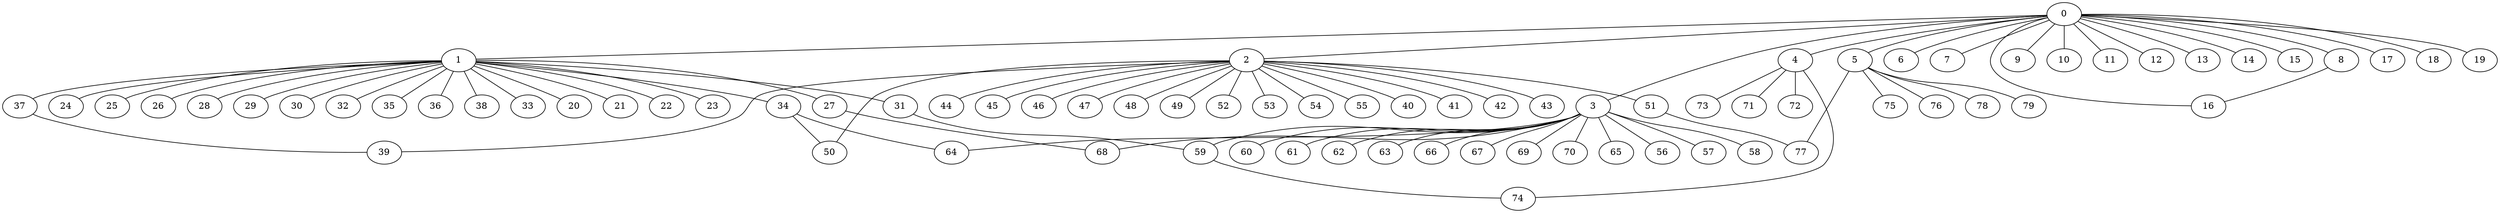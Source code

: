 
graph graphname {
    0 -- 1
0 -- 2
0 -- 3
0 -- 4
0 -- 5
0 -- 6
0 -- 7
0 -- 8
0 -- 9
0 -- 10
0 -- 11
0 -- 12
0 -- 13
0 -- 14
0 -- 15
0 -- 16
0 -- 17
0 -- 18
0 -- 19
1 -- 32
1 -- 34
1 -- 35
1 -- 36
1 -- 37
1 -- 38
1 -- 33
1 -- 20
1 -- 21
1 -- 22
1 -- 23
1 -- 24
1 -- 25
1 -- 26
1 -- 27
1 -- 28
1 -- 29
1 -- 30
1 -- 31
2 -- 39
2 -- 40
2 -- 41
2 -- 42
2 -- 43
2 -- 44
2 -- 45
2 -- 46
2 -- 47
2 -- 48
2 -- 49
2 -- 50
2 -- 51
2 -- 52
2 -- 53
2 -- 54
2 -- 55
3 -- 64
3 -- 66
3 -- 67
3 -- 68
3 -- 69
3 -- 70
3 -- 65
3 -- 56
3 -- 57
3 -- 58
3 -- 59
3 -- 60
3 -- 61
3 -- 62
3 -- 63
4 -- 72
4 -- 74
4 -- 73
4 -- 71
5 -- 75
5 -- 76
5 -- 77
5 -- 78
5 -- 79
8 -- 16
27 -- 68
31 -- 59
34 -- 50
34 -- 64
37 -- 39
51 -- 77
59 -- 74

}
